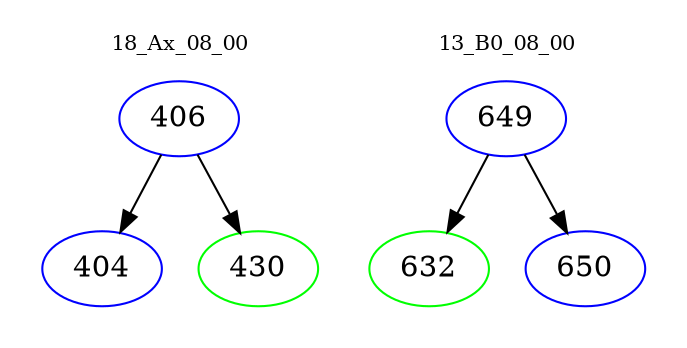 digraph{
subgraph cluster_0 {
color = white
label = "18_Ax_08_00";
fontsize=10;
T0_406 [label="406", color="blue"]
T0_406 -> T0_404 [color="black"]
T0_404 [label="404", color="blue"]
T0_406 -> T0_430 [color="black"]
T0_430 [label="430", color="green"]
}
subgraph cluster_1 {
color = white
label = "13_B0_08_00";
fontsize=10;
T1_649 [label="649", color="blue"]
T1_649 -> T1_632 [color="black"]
T1_632 [label="632", color="green"]
T1_649 -> T1_650 [color="black"]
T1_650 [label="650", color="blue"]
}
}

